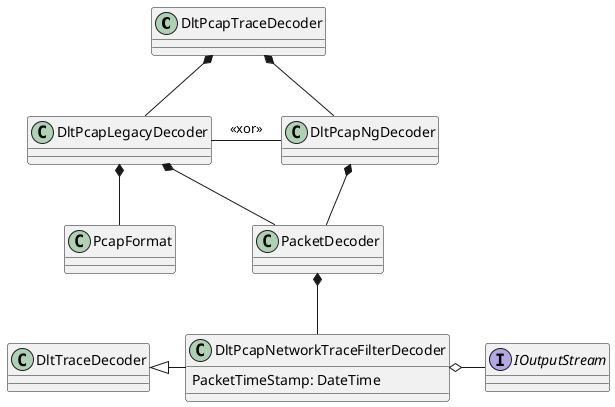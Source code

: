 @startuml DltPcapTraceDecoder

class DltPcapTraceDecoder
class DltPcapLegacyDecoder
class DltPcapNgDecoder
'class DltLineBuilder
'interface ITraceDecoder<DltTraceLineBase>

DltPcapTraceDecoder *-d- DltPcapLegacyDecoder
DltPcapTraceDecoder *-d- DltPcapNgDecoder
DltPcapLegacyDecoder -r- DltPcapNgDecoder : <<xor>>

class PcapFormat
DltPcapLegacyDecoder *-d- PcapFormat
DltPcapLegacyDecoder *-d- PacketDecoder

DltPcapNgDecoder *-d- PacketDecoder

class DltPcapNetworkTraceFilterDecoder {
    PacketTimeStamp: DateTime
}
PacketDecoder *-d- DltPcapNetworkTraceFilterDecoder

class DltTraceDecoder
DltPcapNetworkTraceFilterDecoder -l-|> DltTraceDecoder

interface IOutputStream
DltPcapNetworkTraceFilterDecoder o-r- IOutputStream
@enduml